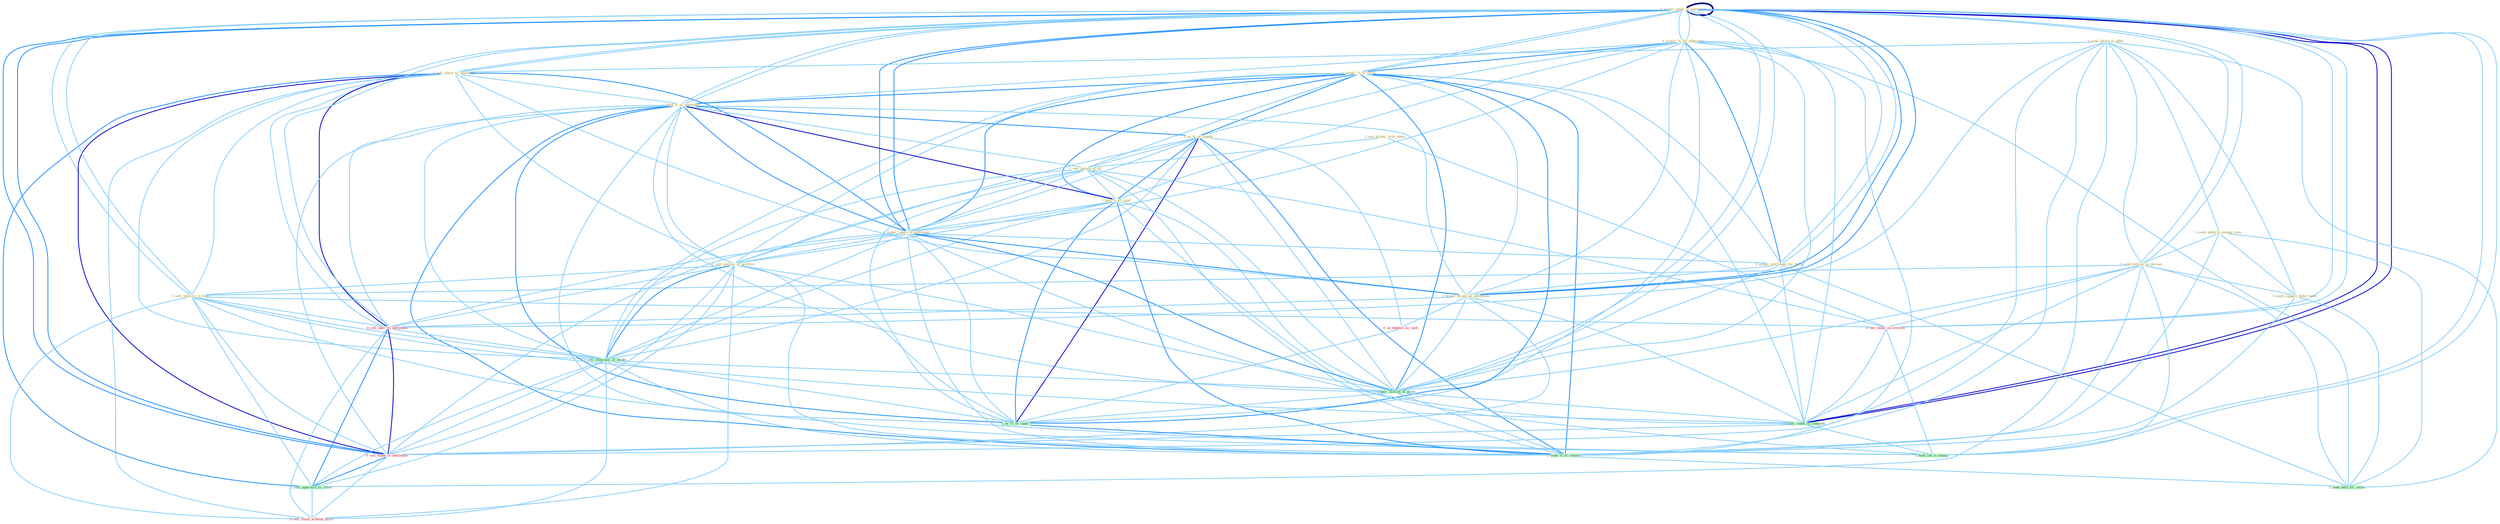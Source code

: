 Graph G{ 
    node
    [shape=polygon,style=filled,width=.5,height=.06,color="#BDFCC9",fixedsize=true,fontsize=4,
    fontcolor="#2f4f4f"];
    {node
    [color="#ffffe0", fontcolor="#8b7d6b"] "1_acquir_stake_in_entitynam " "1_seek_altern_to_offer " "0_acquir_%_for_othernum " "1_seek_uniform_among_state " "1_seek_million_in_increas " "0_sell_share_to_entitynam " "1_acquir_%_of_stock " "1_hold_%_of_entitynam " "1_us_%_of_capabl " "1_see_allianc_with_other " "0_seek_support_befor_meet " "1_see_culmin_of_all " "1_hold_%_of_capit " "1_acquir_share_of_entitynam " "1_sell_portion_of_portfolio " "0_acquir_entitynam_for_dollar " "1_sell_interest_in_hotel " "1_acquir_brand_as_entitynam "}
{node [color="#fff0f5", fontcolor="#b22222"] "0_sell_oper_to_entitynam " "0_see_vaniti_in_everyon " "0_us_deposit_as_cach " "0_sell_stake_to_entitynam " "0_sell_stock_without_hitch "}
edge [color="#B0E2FF"];

	"1_acquir_stake_in_entitynam " -- "0_acquir_%_for_othernum " [w="1", color="#87cefa" ];
	"1_acquir_stake_in_entitynam " -- "1_seek_million_in_increas " [w="1", color="#87cefa" ];
	"1_acquir_stake_in_entitynam " -- "0_sell_share_to_entitynam " [w="1", color="#87cefa" ];
	"1_acquir_stake_in_entitynam " -- "1_acquir_%_of_stock " [w="1", color="#87cefa" ];
	"1_acquir_stake_in_entitynam " -- "1_hold_%_of_entitynam " [w="1", color="#87cefa" ];
	"1_acquir_stake_in_entitynam " -- "1_acquir_share_of_entitynam " [w="2", color="#1e90ff" , len=0.8];
	"1_acquir_stake_in_entitynam " -- "0_acquir_entitynam_for_dollar " [w="1", color="#87cefa" ];
	"1_acquir_stake_in_entitynam " -- "1_sell_interest_in_hotel " [w="1", color="#87cefa" ];
	"1_acquir_stake_in_entitynam " -- "1_acquir_brand_as_entitynam " [w="2", color="#1e90ff" , len=0.8];
	"1_acquir_stake_in_entitynam " -- "0_sell_oper_to_entitynam " [w="1", color="#87cefa" ];
	"1_acquir_stake_in_entitynam " -- "0_see_vaniti_in_everyon " [w="1", color="#87cefa" ];
	"1_acquir_stake_in_entitynam " -- "1_acquir_million_of_asset " [w="1", color="#87cefa" ];
	"1_acquir_stake_in_entitynam " -- "1_acquir_stake_in_entitynam " [w="4", style=bold, color="#000080", len=0.4];
	"1_acquir_stake_in_entitynam " -- "1_acquir_stake_in_compani " [w="3", color="#0000cd" , len=0.6];
	"1_acquir_stake_in_entitynam " -- "0_sell_stake_to_entitynam " [w="2", color="#1e90ff" , len=0.8];
	"1_acquir_stake_in_entitynam " -- "1_hold_job_in_manag " [w="1", color="#87cefa" ];
	"1_seek_altern_to_offer " -- "1_seek_uniform_among_state " [w="1", color="#87cefa" ];
	"1_seek_altern_to_offer " -- "1_seek_million_in_increas " [w="1", color="#87cefa" ];
	"1_seek_altern_to_offer " -- "0_sell_share_to_entitynam " [w="1", color="#87cefa" ];
	"1_seek_altern_to_offer " -- "0_seek_support_befor_meet " [w="1", color="#87cefa" ];
	"1_seek_altern_to_offer " -- "0_sell_oper_to_entitynam " [w="1", color="#87cefa" ];
	"1_seek_altern_to_offer " -- "0_sell_stake_to_entitynam " [w="1", color="#87cefa" ];
	"1_seek_altern_to_offer " -- "1_sell_approach_to_client " [w="1", color="#87cefa" ];
	"1_seek_altern_to_offer " -- "1_seek_%_of_concern " [w="1", color="#87cefa" ];
	"1_seek_altern_to_offer " -- "1_seek_help_for_owner " [w="1", color="#87cefa" ];
	"0_acquir_%_for_othernum " -- "1_acquir_%_of_stock " [w="2", color="#1e90ff" , len=0.8];
	"0_acquir_%_for_othernum " -- "1_hold_%_of_entitynam " [w="1", color="#87cefa" ];
	"0_acquir_%_for_othernum " -- "1_us_%_of_capabl " [w="1", color="#87cefa" ];
	"0_acquir_%_for_othernum " -- "1_hold_%_of_capit " [w="1", color="#87cefa" ];
	"0_acquir_%_for_othernum " -- "1_acquir_share_of_entitynam " [w="1", color="#87cefa" ];
	"0_acquir_%_for_othernum " -- "0_acquir_entitynam_for_dollar " [w="2", color="#1e90ff" , len=0.8];
	"0_acquir_%_for_othernum " -- "1_acquir_brand_as_entitynam " [w="1", color="#87cefa" ];
	"0_acquir_%_for_othernum " -- "1_acquir_million_of_asset " [w="1", color="#87cefa" ];
	"0_acquir_%_for_othernum " -- "1_acquir_stake_in_entitynam " [w="1", color="#87cefa" ];
	"0_acquir_%_for_othernum " -- "1_acquir_stake_in_compani " [w="1", color="#87cefa" ];
	"0_acquir_%_for_othernum " -- "1_us_%_of_capac " [w="1", color="#87cefa" ];
	"0_acquir_%_for_othernum " -- "1_seek_%_of_concern " [w="1", color="#87cefa" ];
	"0_acquir_%_for_othernum " -- "1_seek_help_for_owner " [w="1", color="#87cefa" ];
	"1_seek_uniform_among_state " -- "1_seek_million_in_increas " [w="1", color="#87cefa" ];
	"1_seek_uniform_among_state " -- "0_seek_support_befor_meet " [w="1", color="#87cefa" ];
	"1_seek_uniform_among_state " -- "1_seek_%_of_concern " [w="1", color="#87cefa" ];
	"1_seek_uniform_among_state " -- "1_seek_help_for_owner " [w="1", color="#87cefa" ];
	"1_seek_million_in_increas " -- "0_seek_support_befor_meet " [w="1", color="#87cefa" ];
	"1_seek_million_in_increas " -- "1_sell_interest_in_hotel " [w="1", color="#87cefa" ];
	"1_seek_million_in_increas " -- "0_see_vaniti_in_everyon " [w="1", color="#87cefa" ];
	"1_seek_million_in_increas " -- "1_acquir_million_of_asset " [w="1", color="#87cefa" ];
	"1_seek_million_in_increas " -- "1_acquir_stake_in_entitynam " [w="1", color="#87cefa" ];
	"1_seek_million_in_increas " -- "1_acquir_stake_in_compani " [w="1", color="#87cefa" ];
	"1_seek_million_in_increas " -- "1_hold_job_in_manag " [w="1", color="#87cefa" ];
	"1_seek_million_in_increas " -- "1_seek_%_of_concern " [w="1", color="#87cefa" ];
	"1_seek_million_in_increas " -- "1_seek_help_for_owner " [w="1", color="#87cefa" ];
	"0_sell_share_to_entitynam " -- "1_hold_%_of_entitynam " [w="1", color="#87cefa" ];
	"0_sell_share_to_entitynam " -- "1_acquir_share_of_entitynam " [w="2", color="#1e90ff" , len=0.8];
	"0_sell_share_to_entitynam " -- "1_sell_portion_of_portfolio " [w="1", color="#87cefa" ];
	"0_sell_share_to_entitynam " -- "1_sell_interest_in_hotel " [w="1", color="#87cefa" ];
	"0_sell_share_to_entitynam " -- "1_acquir_brand_as_entitynam " [w="1", color="#87cefa" ];
	"0_sell_share_to_entitynam " -- "0_sell_oper_to_entitynam " [w="3", color="#0000cd" , len=0.6];
	"0_sell_share_to_entitynam " -- "1_sell_othernum_of_model " [w="1", color="#87cefa" ];
	"0_sell_share_to_entitynam " -- "1_acquir_stake_in_entitynam " [w="1", color="#87cefa" ];
	"0_sell_share_to_entitynam " -- "0_sell_stake_to_entitynam " [w="3", color="#0000cd" , len=0.6];
	"0_sell_share_to_entitynam " -- "1_sell_approach_to_client " [w="2", color="#1e90ff" , len=0.8];
	"0_sell_share_to_entitynam " -- "0_sell_stock_without_hitch " [w="1", color="#87cefa" ];
	"1_acquir_%_of_stock " -- "1_hold_%_of_entitynam " [w="2", color="#1e90ff" , len=0.8];
	"1_acquir_%_of_stock " -- "1_us_%_of_capabl " [w="2", color="#1e90ff" , len=0.8];
	"1_acquir_%_of_stock " -- "1_see_culmin_of_all " [w="1", color="#87cefa" ];
	"1_acquir_%_of_stock " -- "1_hold_%_of_capit " [w="2", color="#1e90ff" , len=0.8];
	"1_acquir_%_of_stock " -- "1_acquir_share_of_entitynam " [w="2", color="#1e90ff" , len=0.8];
	"1_acquir_%_of_stock " -- "1_sell_portion_of_portfolio " [w="1", color="#87cefa" ];
	"1_acquir_%_of_stock " -- "0_acquir_entitynam_for_dollar " [w="1", color="#87cefa" ];
	"1_acquir_%_of_stock " -- "1_acquir_brand_as_entitynam " [w="1", color="#87cefa" ];
	"1_acquir_%_of_stock " -- "1_sell_othernum_of_model " [w="1", color="#87cefa" ];
	"1_acquir_%_of_stock " -- "1_acquir_million_of_asset " [w="2", color="#1e90ff" , len=0.8];
	"1_acquir_%_of_stock " -- "1_acquir_stake_in_entitynam " [w="1", color="#87cefa" ];
	"1_acquir_%_of_stock " -- "1_acquir_stake_in_compani " [w="1", color="#87cefa" ];
	"1_acquir_%_of_stock " -- "1_us_%_of_capac " [w="2", color="#1e90ff" , len=0.8];
	"1_acquir_%_of_stock " -- "1_seek_%_of_concern " [w="2", color="#1e90ff" , len=0.8];
	"1_hold_%_of_entitynam " -- "1_us_%_of_capabl " [w="2", color="#1e90ff" , len=0.8];
	"1_hold_%_of_entitynam " -- "1_see_culmin_of_all " [w="1", color="#87cefa" ];
	"1_hold_%_of_entitynam " -- "1_hold_%_of_capit " [w="3", color="#0000cd" , len=0.6];
	"1_hold_%_of_entitynam " -- "1_acquir_share_of_entitynam " [w="2", color="#1e90ff" , len=0.8];
	"1_hold_%_of_entitynam " -- "1_sell_portion_of_portfolio " [w="1", color="#87cefa" ];
	"1_hold_%_of_entitynam " -- "1_acquir_brand_as_entitynam " [w="1", color="#87cefa" ];
	"1_hold_%_of_entitynam " -- "0_sell_oper_to_entitynam " [w="1", color="#87cefa" ];
	"1_hold_%_of_entitynam " -- "1_sell_othernum_of_model " [w="1", color="#87cefa" ];
	"1_hold_%_of_entitynam " -- "1_acquir_million_of_asset " [w="1", color="#87cefa" ];
	"1_hold_%_of_entitynam " -- "1_acquir_stake_in_entitynam " [w="1", color="#87cefa" ];
	"1_hold_%_of_entitynam " -- "0_sell_stake_to_entitynam " [w="1", color="#87cefa" ];
	"1_hold_%_of_entitynam " -- "1_us_%_of_capac " [w="2", color="#1e90ff" , len=0.8];
	"1_hold_%_of_entitynam " -- "1_hold_job_in_manag " [w="1", color="#87cefa" ];
	"1_hold_%_of_entitynam " -- "1_seek_%_of_concern " [w="2", color="#1e90ff" , len=0.8];
	"1_us_%_of_capabl " -- "1_see_culmin_of_all " [w="1", color="#87cefa" ];
	"1_us_%_of_capabl " -- "1_hold_%_of_capit " [w="2", color="#1e90ff" , len=0.8];
	"1_us_%_of_capabl " -- "1_acquir_share_of_entitynam " [w="1", color="#87cefa" ];
	"1_us_%_of_capabl " -- "1_sell_portion_of_portfolio " [w="1", color="#87cefa" ];
	"1_us_%_of_capabl " -- "1_sell_othernum_of_model " [w="1", color="#87cefa" ];
	"1_us_%_of_capabl " -- "1_acquir_million_of_asset " [w="1", color="#87cefa" ];
	"1_us_%_of_capabl " -- "0_us_deposit_as_cach " [w="1", color="#87cefa" ];
	"1_us_%_of_capabl " -- "1_us_%_of_capac " [w="3", color="#0000cd" , len=0.6];
	"1_us_%_of_capabl " -- "1_seek_%_of_concern " [w="2", color="#1e90ff" , len=0.8];
	"1_see_allianc_with_other " -- "1_see_culmin_of_all " [w="1", color="#87cefa" ];
	"1_see_allianc_with_other " -- "0_see_vaniti_in_everyon " [w="1", color="#87cefa" ];
	"0_seek_support_befor_meet " -- "1_seek_%_of_concern " [w="1", color="#87cefa" ];
	"0_seek_support_befor_meet " -- "1_seek_help_for_owner " [w="1", color="#87cefa" ];
	"1_see_culmin_of_all " -- "1_hold_%_of_capit " [w="1", color="#87cefa" ];
	"1_see_culmin_of_all " -- "1_acquir_share_of_entitynam " [w="1", color="#87cefa" ];
	"1_see_culmin_of_all " -- "1_sell_portion_of_portfolio " [w="1", color="#87cefa" ];
	"1_see_culmin_of_all " -- "1_sell_othernum_of_model " [w="1", color="#87cefa" ];
	"1_see_culmin_of_all " -- "0_see_vaniti_in_everyon " [w="1", color="#87cefa" ];
	"1_see_culmin_of_all " -- "1_acquir_million_of_asset " [w="1", color="#87cefa" ];
	"1_see_culmin_of_all " -- "1_us_%_of_capac " [w="1", color="#87cefa" ];
	"1_see_culmin_of_all " -- "1_seek_%_of_concern " [w="1", color="#87cefa" ];
	"1_hold_%_of_capit " -- "1_acquir_share_of_entitynam " [w="1", color="#87cefa" ];
	"1_hold_%_of_capit " -- "1_sell_portion_of_portfolio " [w="1", color="#87cefa" ];
	"1_hold_%_of_capit " -- "1_sell_othernum_of_model " [w="1", color="#87cefa" ];
	"1_hold_%_of_capit " -- "1_acquir_million_of_asset " [w="1", color="#87cefa" ];
	"1_hold_%_of_capit " -- "1_us_%_of_capac " [w="2", color="#1e90ff" , len=0.8];
	"1_hold_%_of_capit " -- "1_hold_job_in_manag " [w="1", color="#87cefa" ];
	"1_hold_%_of_capit " -- "1_seek_%_of_concern " [w="2", color="#1e90ff" , len=0.8];
	"1_acquir_share_of_entitynam " -- "1_sell_portion_of_portfolio " [w="1", color="#87cefa" ];
	"1_acquir_share_of_entitynam " -- "0_acquir_entitynam_for_dollar " [w="1", color="#87cefa" ];
	"1_acquir_share_of_entitynam " -- "1_acquir_brand_as_entitynam " [w="2", color="#1e90ff" , len=0.8];
	"1_acquir_share_of_entitynam " -- "0_sell_oper_to_entitynam " [w="1", color="#87cefa" ];
	"1_acquir_share_of_entitynam " -- "1_sell_othernum_of_model " [w="1", color="#87cefa" ];
	"1_acquir_share_of_entitynam " -- "1_acquir_million_of_asset " [w="2", color="#1e90ff" , len=0.8];
	"1_acquir_share_of_entitynam " -- "1_acquir_stake_in_entitynam " [w="2", color="#1e90ff" , len=0.8];
	"1_acquir_share_of_entitynam " -- "1_acquir_stake_in_compani " [w="1", color="#87cefa" ];
	"1_acquir_share_of_entitynam " -- "0_sell_stake_to_entitynam " [w="1", color="#87cefa" ];
	"1_acquir_share_of_entitynam " -- "1_us_%_of_capac " [w="1", color="#87cefa" ];
	"1_acquir_share_of_entitynam " -- "1_seek_%_of_concern " [w="1", color="#87cefa" ];
	"1_sell_portion_of_portfolio " -- "1_sell_interest_in_hotel " [w="1", color="#87cefa" ];
	"1_sell_portion_of_portfolio " -- "0_sell_oper_to_entitynam " [w="1", color="#87cefa" ];
	"1_sell_portion_of_portfolio " -- "1_sell_othernum_of_model " [w="2", color="#1e90ff" , len=0.8];
	"1_sell_portion_of_portfolio " -- "1_acquir_million_of_asset " [w="1", color="#87cefa" ];
	"1_sell_portion_of_portfolio " -- "0_sell_stake_to_entitynam " [w="1", color="#87cefa" ];
	"1_sell_portion_of_portfolio " -- "1_us_%_of_capac " [w="1", color="#87cefa" ];
	"1_sell_portion_of_portfolio " -- "1_sell_approach_to_client " [w="1", color="#87cefa" ];
	"1_sell_portion_of_portfolio " -- "0_sell_stock_without_hitch " [w="1", color="#87cefa" ];
	"1_sell_portion_of_portfolio " -- "1_seek_%_of_concern " [w="1", color="#87cefa" ];
	"0_acquir_entitynam_for_dollar " -- "1_acquir_brand_as_entitynam " [w="1", color="#87cefa" ];
	"0_acquir_entitynam_for_dollar " -- "1_acquir_million_of_asset " [w="1", color="#87cefa" ];
	"0_acquir_entitynam_for_dollar " -- "1_acquir_stake_in_entitynam " [w="1", color="#87cefa" ];
	"0_acquir_entitynam_for_dollar " -- "1_acquir_stake_in_compani " [w="1", color="#87cefa" ];
	"0_acquir_entitynam_for_dollar " -- "1_seek_help_for_owner " [w="1", color="#87cefa" ];
	"1_sell_interest_in_hotel " -- "0_sell_oper_to_entitynam " [w="1", color="#87cefa" ];
	"1_sell_interest_in_hotel " -- "1_sell_othernum_of_model " [w="1", color="#87cefa" ];
	"1_sell_interest_in_hotel " -- "0_see_vaniti_in_everyon " [w="1", color="#87cefa" ];
	"1_sell_interest_in_hotel " -- "1_acquir_stake_in_entitynam " [w="1", color="#87cefa" ];
	"1_sell_interest_in_hotel " -- "1_acquir_stake_in_compani " [w="1", color="#87cefa" ];
	"1_sell_interest_in_hotel " -- "0_sell_stake_to_entitynam " [w="1", color="#87cefa" ];
	"1_sell_interest_in_hotel " -- "1_sell_approach_to_client " [w="1", color="#87cefa" ];
	"1_sell_interest_in_hotel " -- "1_hold_job_in_manag " [w="1", color="#87cefa" ];
	"1_sell_interest_in_hotel " -- "0_sell_stock_without_hitch " [w="1", color="#87cefa" ];
	"1_acquir_brand_as_entitynam " -- "0_sell_oper_to_entitynam " [w="1", color="#87cefa" ];
	"1_acquir_brand_as_entitynam " -- "1_acquir_million_of_asset " [w="1", color="#87cefa" ];
	"1_acquir_brand_as_entitynam " -- "0_us_deposit_as_cach " [w="1", color="#87cefa" ];
	"1_acquir_brand_as_entitynam " -- "1_acquir_stake_in_entitynam " [w="2", color="#1e90ff" , len=0.8];
	"1_acquir_brand_as_entitynam " -- "1_acquir_stake_in_compani " [w="1", color="#87cefa" ];
	"1_acquir_brand_as_entitynam " -- "0_sell_stake_to_entitynam " [w="1", color="#87cefa" ];
	"0_sell_oper_to_entitynam " -- "1_sell_othernum_of_model " [w="1", color="#87cefa" ];
	"0_sell_oper_to_entitynam " -- "1_acquir_stake_in_entitynam " [w="1", color="#87cefa" ];
	"0_sell_oper_to_entitynam " -- "0_sell_stake_to_entitynam " [w="3", color="#0000cd" , len=0.6];
	"0_sell_oper_to_entitynam " -- "1_sell_approach_to_client " [w="2", color="#1e90ff" , len=0.8];
	"0_sell_oper_to_entitynam " -- "0_sell_stock_without_hitch " [w="1", color="#87cefa" ];
	"1_sell_othernum_of_model " -- "1_acquir_million_of_asset " [w="1", color="#87cefa" ];
	"1_sell_othernum_of_model " -- "0_sell_stake_to_entitynam " [w="1", color="#87cefa" ];
	"1_sell_othernum_of_model " -- "1_us_%_of_capac " [w="1", color="#87cefa" ];
	"1_sell_othernum_of_model " -- "1_sell_approach_to_client " [w="1", color="#87cefa" ];
	"1_sell_othernum_of_model " -- "0_sell_stock_without_hitch " [w="1", color="#87cefa" ];
	"1_sell_othernum_of_model " -- "1_seek_%_of_concern " [w="1", color="#87cefa" ];
	"0_see_vaniti_in_everyon " -- "1_acquir_stake_in_entitynam " [w="1", color="#87cefa" ];
	"0_see_vaniti_in_everyon " -- "1_acquir_stake_in_compani " [w="1", color="#87cefa" ];
	"0_see_vaniti_in_everyon " -- "1_hold_job_in_manag " [w="1", color="#87cefa" ];
	"1_acquir_million_of_asset " -- "1_acquir_stake_in_entitynam " [w="1", color="#87cefa" ];
	"1_acquir_million_of_asset " -- "1_acquir_stake_in_compani " [w="1", color="#87cefa" ];
	"1_acquir_million_of_asset " -- "1_us_%_of_capac " [w="1", color="#87cefa" ];
	"1_acquir_million_of_asset " -- "1_seek_%_of_concern " [w="1", color="#87cefa" ];
	"0_us_deposit_as_cach " -- "1_us_%_of_capac " [w="1", color="#87cefa" ];
	"1_acquir_stake_in_entitynam " -- "1_acquir_stake_in_compani " [w="3", color="#0000cd" , len=0.6];
	"1_acquir_stake_in_entitynam " -- "0_sell_stake_to_entitynam " [w="2", color="#1e90ff" , len=0.8];
	"1_acquir_stake_in_entitynam " -- "1_hold_job_in_manag " [w="1", color="#87cefa" ];
	"1_acquir_stake_in_compani " -- "0_sell_stake_to_entitynam " [w="1", color="#87cefa" ];
	"1_acquir_stake_in_compani " -- "1_hold_job_in_manag " [w="1", color="#87cefa" ];
	"0_sell_stake_to_entitynam " -- "1_sell_approach_to_client " [w="2", color="#1e90ff" , len=0.8];
	"0_sell_stake_to_entitynam " -- "0_sell_stock_without_hitch " [w="1", color="#87cefa" ];
	"1_us_%_of_capac " -- "1_seek_%_of_concern " [w="2", color="#1e90ff" , len=0.8];
	"1_sell_approach_to_client " -- "0_sell_stock_without_hitch " [w="1", color="#87cefa" ];
	"1_seek_%_of_concern " -- "1_seek_help_for_owner " [w="1", color="#87cefa" ];
}